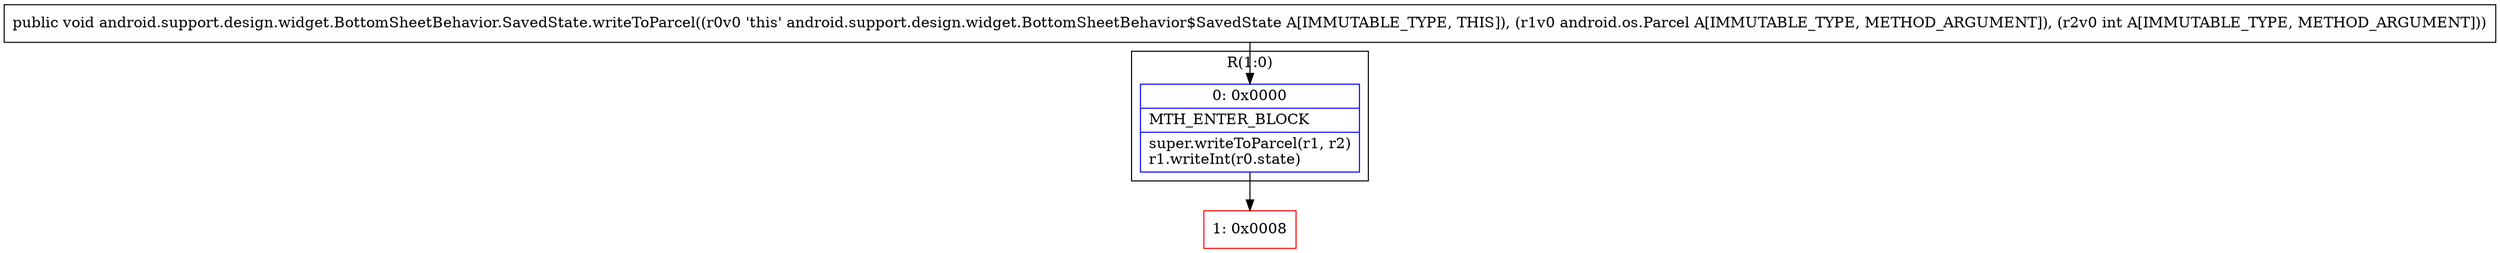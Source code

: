 digraph "CFG forandroid.support.design.widget.BottomSheetBehavior.SavedState.writeToParcel(Landroid\/os\/Parcel;I)V" {
subgraph cluster_Region_921971594 {
label = "R(1:0)";
node [shape=record,color=blue];
Node_0 [shape=record,label="{0\:\ 0x0000|MTH_ENTER_BLOCK\l|super.writeToParcel(r1, r2)\lr1.writeInt(r0.state)\l}"];
}
Node_1 [shape=record,color=red,label="{1\:\ 0x0008}"];
MethodNode[shape=record,label="{public void android.support.design.widget.BottomSheetBehavior.SavedState.writeToParcel((r0v0 'this' android.support.design.widget.BottomSheetBehavior$SavedState A[IMMUTABLE_TYPE, THIS]), (r1v0 android.os.Parcel A[IMMUTABLE_TYPE, METHOD_ARGUMENT]), (r2v0 int A[IMMUTABLE_TYPE, METHOD_ARGUMENT])) }"];
MethodNode -> Node_0;
Node_0 -> Node_1;
}

